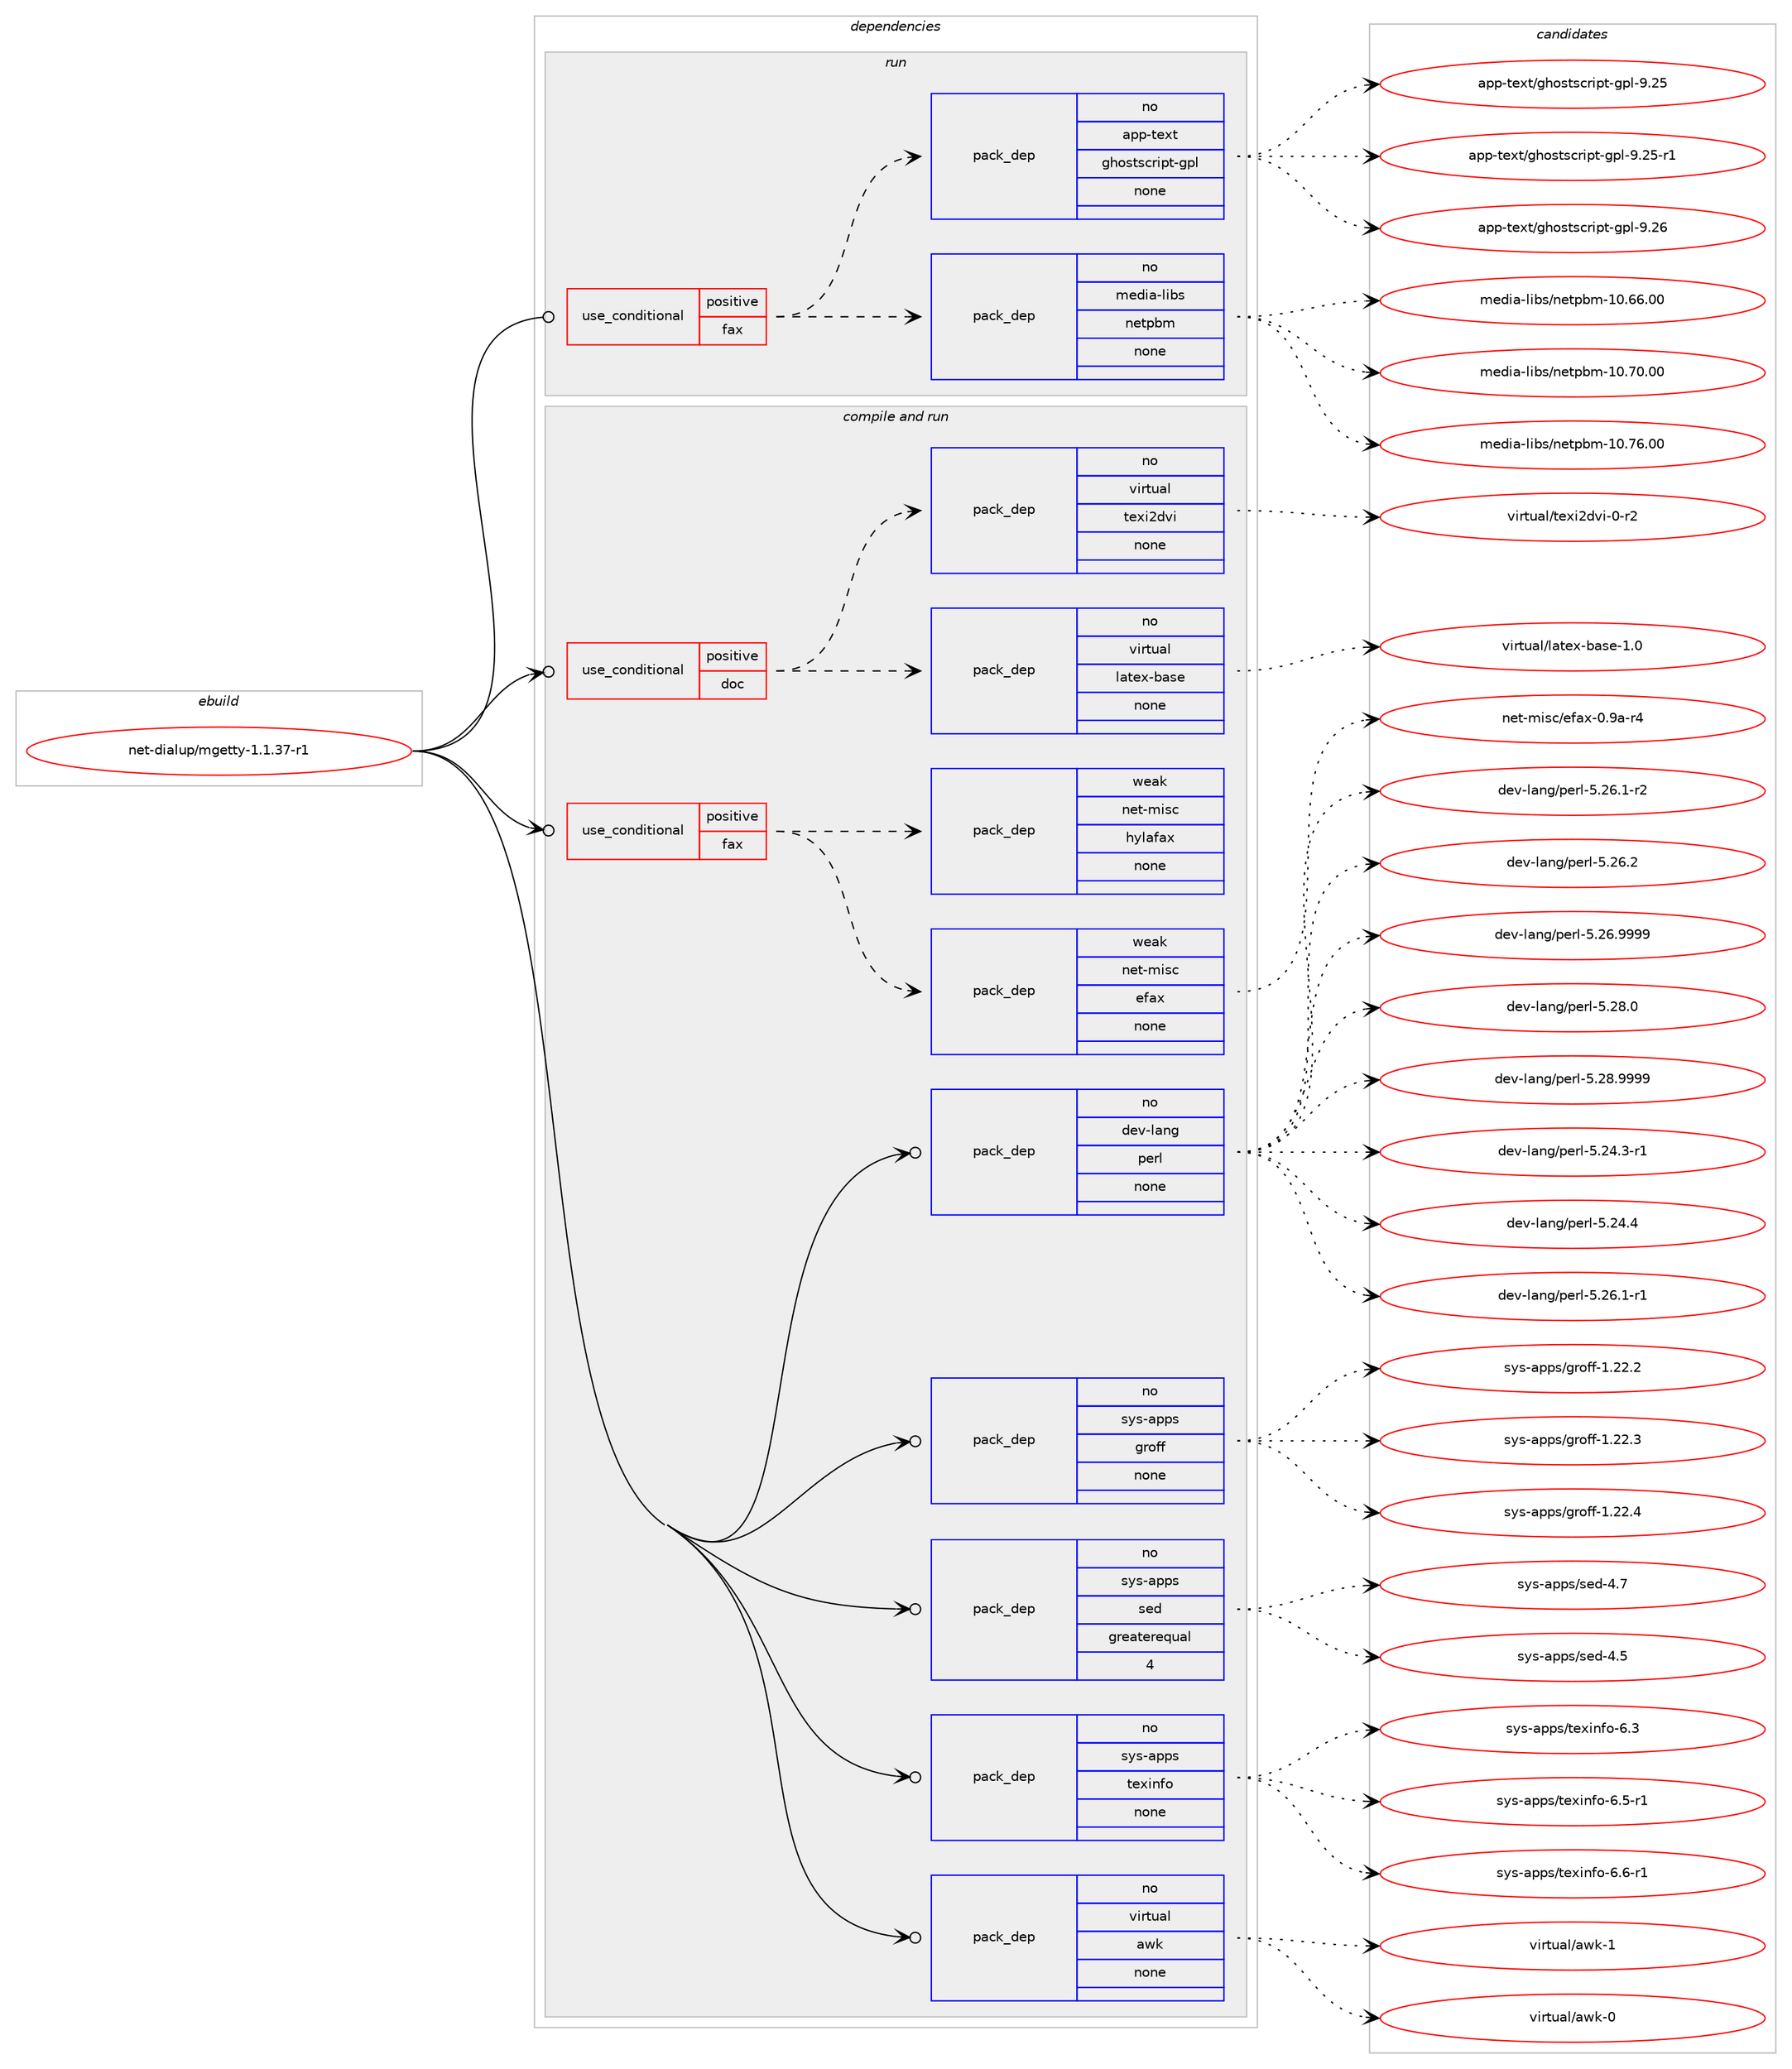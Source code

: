 digraph prolog {

# *************
# Graph options
# *************

newrank=true;
concentrate=true;
compound=true;
graph [rankdir=LR,fontname=Helvetica,fontsize=10,ranksep=1.5];#, ranksep=2.5, nodesep=0.2];
edge  [arrowhead=vee];
node  [fontname=Helvetica,fontsize=10];

# **********
# The ebuild
# **********

subgraph cluster_leftcol {
color=gray;
rank=same;
label=<<i>ebuild</i>>;
id [label="net-dialup/mgetty-1.1.37-r1", color=red, width=4, href="../net-dialup/mgetty-1.1.37-r1.svg"];
}

# ****************
# The dependencies
# ****************

subgraph cluster_midcol {
color=gray;
label=<<i>dependencies</i>>;
subgraph cluster_compile {
fillcolor="#eeeeee";
style=filled;
label=<<i>compile</i>>;
}
subgraph cluster_compileandrun {
fillcolor="#eeeeee";
style=filled;
label=<<i>compile and run</i>>;
subgraph cond443659 {
dependency1649924 [label=<<TABLE BORDER="0" CELLBORDER="1" CELLSPACING="0" CELLPADDING="4"><TR><TD ROWSPAN="3" CELLPADDING="10">use_conditional</TD></TR><TR><TD>positive</TD></TR><TR><TD>doc</TD></TR></TABLE>>, shape=none, color=red];
subgraph pack1179562 {
dependency1649925 [label=<<TABLE BORDER="0" CELLBORDER="1" CELLSPACING="0" CELLPADDING="4" WIDTH="220"><TR><TD ROWSPAN="6" CELLPADDING="30">pack_dep</TD></TR><TR><TD WIDTH="110">no</TD></TR><TR><TD>virtual</TD></TR><TR><TD>latex-base</TD></TR><TR><TD>none</TD></TR><TR><TD></TD></TR></TABLE>>, shape=none, color=blue];
}
dependency1649924:e -> dependency1649925:w [weight=20,style="dashed",arrowhead="vee"];
subgraph pack1179563 {
dependency1649926 [label=<<TABLE BORDER="0" CELLBORDER="1" CELLSPACING="0" CELLPADDING="4" WIDTH="220"><TR><TD ROWSPAN="6" CELLPADDING="30">pack_dep</TD></TR><TR><TD WIDTH="110">no</TD></TR><TR><TD>virtual</TD></TR><TR><TD>texi2dvi</TD></TR><TR><TD>none</TD></TR><TR><TD></TD></TR></TABLE>>, shape=none, color=blue];
}
dependency1649924:e -> dependency1649926:w [weight=20,style="dashed",arrowhead="vee"];
}
id:e -> dependency1649924:w [weight=20,style="solid",arrowhead="odotvee"];
subgraph cond443660 {
dependency1649927 [label=<<TABLE BORDER="0" CELLBORDER="1" CELLSPACING="0" CELLPADDING="4"><TR><TD ROWSPAN="3" CELLPADDING="10">use_conditional</TD></TR><TR><TD>positive</TD></TR><TR><TD>fax</TD></TR></TABLE>>, shape=none, color=red];
subgraph pack1179564 {
dependency1649928 [label=<<TABLE BORDER="0" CELLBORDER="1" CELLSPACING="0" CELLPADDING="4" WIDTH="220"><TR><TD ROWSPAN="6" CELLPADDING="30">pack_dep</TD></TR><TR><TD WIDTH="110">weak</TD></TR><TR><TD>net-misc</TD></TR><TR><TD>efax</TD></TR><TR><TD>none</TD></TR><TR><TD></TD></TR></TABLE>>, shape=none, color=blue];
}
dependency1649927:e -> dependency1649928:w [weight=20,style="dashed",arrowhead="vee"];
subgraph pack1179565 {
dependency1649929 [label=<<TABLE BORDER="0" CELLBORDER="1" CELLSPACING="0" CELLPADDING="4" WIDTH="220"><TR><TD ROWSPAN="6" CELLPADDING="30">pack_dep</TD></TR><TR><TD WIDTH="110">weak</TD></TR><TR><TD>net-misc</TD></TR><TR><TD>hylafax</TD></TR><TR><TD>none</TD></TR><TR><TD></TD></TR></TABLE>>, shape=none, color=blue];
}
dependency1649927:e -> dependency1649929:w [weight=20,style="dashed",arrowhead="vee"];
}
id:e -> dependency1649927:w [weight=20,style="solid",arrowhead="odotvee"];
subgraph pack1179566 {
dependency1649930 [label=<<TABLE BORDER="0" CELLBORDER="1" CELLSPACING="0" CELLPADDING="4" WIDTH="220"><TR><TD ROWSPAN="6" CELLPADDING="30">pack_dep</TD></TR><TR><TD WIDTH="110">no</TD></TR><TR><TD>dev-lang</TD></TR><TR><TD>perl</TD></TR><TR><TD>none</TD></TR><TR><TD></TD></TR></TABLE>>, shape=none, color=blue];
}
id:e -> dependency1649930:w [weight=20,style="solid",arrowhead="odotvee"];
subgraph pack1179567 {
dependency1649931 [label=<<TABLE BORDER="0" CELLBORDER="1" CELLSPACING="0" CELLPADDING="4" WIDTH="220"><TR><TD ROWSPAN="6" CELLPADDING="30">pack_dep</TD></TR><TR><TD WIDTH="110">no</TD></TR><TR><TD>sys-apps</TD></TR><TR><TD>groff</TD></TR><TR><TD>none</TD></TR><TR><TD></TD></TR></TABLE>>, shape=none, color=blue];
}
id:e -> dependency1649931:w [weight=20,style="solid",arrowhead="odotvee"];
subgraph pack1179568 {
dependency1649932 [label=<<TABLE BORDER="0" CELLBORDER="1" CELLSPACING="0" CELLPADDING="4" WIDTH="220"><TR><TD ROWSPAN="6" CELLPADDING="30">pack_dep</TD></TR><TR><TD WIDTH="110">no</TD></TR><TR><TD>sys-apps</TD></TR><TR><TD>sed</TD></TR><TR><TD>greaterequal</TD></TR><TR><TD>4</TD></TR></TABLE>>, shape=none, color=blue];
}
id:e -> dependency1649932:w [weight=20,style="solid",arrowhead="odotvee"];
subgraph pack1179569 {
dependency1649933 [label=<<TABLE BORDER="0" CELLBORDER="1" CELLSPACING="0" CELLPADDING="4" WIDTH="220"><TR><TD ROWSPAN="6" CELLPADDING="30">pack_dep</TD></TR><TR><TD WIDTH="110">no</TD></TR><TR><TD>sys-apps</TD></TR><TR><TD>texinfo</TD></TR><TR><TD>none</TD></TR><TR><TD></TD></TR></TABLE>>, shape=none, color=blue];
}
id:e -> dependency1649933:w [weight=20,style="solid",arrowhead="odotvee"];
subgraph pack1179570 {
dependency1649934 [label=<<TABLE BORDER="0" CELLBORDER="1" CELLSPACING="0" CELLPADDING="4" WIDTH="220"><TR><TD ROWSPAN="6" CELLPADDING="30">pack_dep</TD></TR><TR><TD WIDTH="110">no</TD></TR><TR><TD>virtual</TD></TR><TR><TD>awk</TD></TR><TR><TD>none</TD></TR><TR><TD></TD></TR></TABLE>>, shape=none, color=blue];
}
id:e -> dependency1649934:w [weight=20,style="solid",arrowhead="odotvee"];
}
subgraph cluster_run {
fillcolor="#eeeeee";
style=filled;
label=<<i>run</i>>;
subgraph cond443661 {
dependency1649935 [label=<<TABLE BORDER="0" CELLBORDER="1" CELLSPACING="0" CELLPADDING="4"><TR><TD ROWSPAN="3" CELLPADDING="10">use_conditional</TD></TR><TR><TD>positive</TD></TR><TR><TD>fax</TD></TR></TABLE>>, shape=none, color=red];
subgraph pack1179571 {
dependency1649936 [label=<<TABLE BORDER="0" CELLBORDER="1" CELLSPACING="0" CELLPADDING="4" WIDTH="220"><TR><TD ROWSPAN="6" CELLPADDING="30">pack_dep</TD></TR><TR><TD WIDTH="110">no</TD></TR><TR><TD>media-libs</TD></TR><TR><TD>netpbm</TD></TR><TR><TD>none</TD></TR><TR><TD></TD></TR></TABLE>>, shape=none, color=blue];
}
dependency1649935:e -> dependency1649936:w [weight=20,style="dashed",arrowhead="vee"];
subgraph pack1179572 {
dependency1649937 [label=<<TABLE BORDER="0" CELLBORDER="1" CELLSPACING="0" CELLPADDING="4" WIDTH="220"><TR><TD ROWSPAN="6" CELLPADDING="30">pack_dep</TD></TR><TR><TD WIDTH="110">no</TD></TR><TR><TD>app-text</TD></TR><TR><TD>ghostscript-gpl</TD></TR><TR><TD>none</TD></TR><TR><TD></TD></TR></TABLE>>, shape=none, color=blue];
}
dependency1649935:e -> dependency1649937:w [weight=20,style="dashed",arrowhead="vee"];
}
id:e -> dependency1649935:w [weight=20,style="solid",arrowhead="odot"];
}
}

# **************
# The candidates
# **************

subgraph cluster_choices {
rank=same;
color=gray;
label=<<i>candidates</i>>;

subgraph choice1179562 {
color=black;
nodesep=1;
choice11810511411611797108471089711610112045989711510145494648 [label="virtual/latex-base-1.0", color=red, width=4,href="../virtual/latex-base-1.0.svg"];
dependency1649925:e -> choice11810511411611797108471089711610112045989711510145494648:w [style=dotted,weight="100"];
}
subgraph choice1179563 {
color=black;
nodesep=1;
choice11810511411611797108471161011201055010011810545484511450 [label="virtual/texi2dvi-0-r2", color=red, width=4,href="../virtual/texi2dvi-0-r2.svg"];
dependency1649926:e -> choice11810511411611797108471161011201055010011810545484511450:w [style=dotted,weight="100"];
}
subgraph choice1179564 {
color=black;
nodesep=1;
choice1101011164510910511599471011029712045484657974511452 [label="net-misc/efax-0.9a-r4", color=red, width=4,href="../net-misc/efax-0.9a-r4.svg"];
dependency1649928:e -> choice1101011164510910511599471011029712045484657974511452:w [style=dotted,weight="100"];
}
subgraph choice1179565 {
color=black;
nodesep=1;
}
subgraph choice1179566 {
color=black;
nodesep=1;
choice100101118451089711010347112101114108455346505246514511449 [label="dev-lang/perl-5.24.3-r1", color=red, width=4,href="../dev-lang/perl-5.24.3-r1.svg"];
choice10010111845108971101034711210111410845534650524652 [label="dev-lang/perl-5.24.4", color=red, width=4,href="../dev-lang/perl-5.24.4.svg"];
choice100101118451089711010347112101114108455346505446494511449 [label="dev-lang/perl-5.26.1-r1", color=red, width=4,href="../dev-lang/perl-5.26.1-r1.svg"];
choice100101118451089711010347112101114108455346505446494511450 [label="dev-lang/perl-5.26.1-r2", color=red, width=4,href="../dev-lang/perl-5.26.1-r2.svg"];
choice10010111845108971101034711210111410845534650544650 [label="dev-lang/perl-5.26.2", color=red, width=4,href="../dev-lang/perl-5.26.2.svg"];
choice10010111845108971101034711210111410845534650544657575757 [label="dev-lang/perl-5.26.9999", color=red, width=4,href="../dev-lang/perl-5.26.9999.svg"];
choice10010111845108971101034711210111410845534650564648 [label="dev-lang/perl-5.28.0", color=red, width=4,href="../dev-lang/perl-5.28.0.svg"];
choice10010111845108971101034711210111410845534650564657575757 [label="dev-lang/perl-5.28.9999", color=red, width=4,href="../dev-lang/perl-5.28.9999.svg"];
dependency1649930:e -> choice100101118451089711010347112101114108455346505246514511449:w [style=dotted,weight="100"];
dependency1649930:e -> choice10010111845108971101034711210111410845534650524652:w [style=dotted,weight="100"];
dependency1649930:e -> choice100101118451089711010347112101114108455346505446494511449:w [style=dotted,weight="100"];
dependency1649930:e -> choice100101118451089711010347112101114108455346505446494511450:w [style=dotted,weight="100"];
dependency1649930:e -> choice10010111845108971101034711210111410845534650544650:w [style=dotted,weight="100"];
dependency1649930:e -> choice10010111845108971101034711210111410845534650544657575757:w [style=dotted,weight="100"];
dependency1649930:e -> choice10010111845108971101034711210111410845534650564648:w [style=dotted,weight="100"];
dependency1649930:e -> choice10010111845108971101034711210111410845534650564657575757:w [style=dotted,weight="100"];
}
subgraph choice1179567 {
color=black;
nodesep=1;
choice11512111545971121121154710311411110210245494650504650 [label="sys-apps/groff-1.22.2", color=red, width=4,href="../sys-apps/groff-1.22.2.svg"];
choice11512111545971121121154710311411110210245494650504651 [label="sys-apps/groff-1.22.3", color=red, width=4,href="../sys-apps/groff-1.22.3.svg"];
choice11512111545971121121154710311411110210245494650504652 [label="sys-apps/groff-1.22.4", color=red, width=4,href="../sys-apps/groff-1.22.4.svg"];
dependency1649931:e -> choice11512111545971121121154710311411110210245494650504650:w [style=dotted,weight="100"];
dependency1649931:e -> choice11512111545971121121154710311411110210245494650504651:w [style=dotted,weight="100"];
dependency1649931:e -> choice11512111545971121121154710311411110210245494650504652:w [style=dotted,weight="100"];
}
subgraph choice1179568 {
color=black;
nodesep=1;
choice11512111545971121121154711510110045524653 [label="sys-apps/sed-4.5", color=red, width=4,href="../sys-apps/sed-4.5.svg"];
choice11512111545971121121154711510110045524655 [label="sys-apps/sed-4.7", color=red, width=4,href="../sys-apps/sed-4.7.svg"];
dependency1649932:e -> choice11512111545971121121154711510110045524653:w [style=dotted,weight="100"];
dependency1649932:e -> choice11512111545971121121154711510110045524655:w [style=dotted,weight="100"];
}
subgraph choice1179569 {
color=black;
nodesep=1;
choice11512111545971121121154711610112010511010211145544651 [label="sys-apps/texinfo-6.3", color=red, width=4,href="../sys-apps/texinfo-6.3.svg"];
choice115121115459711211211547116101120105110102111455446534511449 [label="sys-apps/texinfo-6.5-r1", color=red, width=4,href="../sys-apps/texinfo-6.5-r1.svg"];
choice115121115459711211211547116101120105110102111455446544511449 [label="sys-apps/texinfo-6.6-r1", color=red, width=4,href="../sys-apps/texinfo-6.6-r1.svg"];
dependency1649933:e -> choice11512111545971121121154711610112010511010211145544651:w [style=dotted,weight="100"];
dependency1649933:e -> choice115121115459711211211547116101120105110102111455446534511449:w [style=dotted,weight="100"];
dependency1649933:e -> choice115121115459711211211547116101120105110102111455446544511449:w [style=dotted,weight="100"];
}
subgraph choice1179570 {
color=black;
nodesep=1;
choice1181051141161179710847971191074548 [label="virtual/awk-0", color=red, width=4,href="../virtual/awk-0.svg"];
choice1181051141161179710847971191074549 [label="virtual/awk-1", color=red, width=4,href="../virtual/awk-1.svg"];
dependency1649934:e -> choice1181051141161179710847971191074548:w [style=dotted,weight="100"];
dependency1649934:e -> choice1181051141161179710847971191074549:w [style=dotted,weight="100"];
}
subgraph choice1179571 {
color=black;
nodesep=1;
choice1091011001059745108105981154711010111611298109454948465454464848 [label="media-libs/netpbm-10.66.00", color=red, width=4,href="../media-libs/netpbm-10.66.00.svg"];
choice1091011001059745108105981154711010111611298109454948465548464848 [label="media-libs/netpbm-10.70.00", color=red, width=4,href="../media-libs/netpbm-10.70.00.svg"];
choice1091011001059745108105981154711010111611298109454948465554464848 [label="media-libs/netpbm-10.76.00", color=red, width=4,href="../media-libs/netpbm-10.76.00.svg"];
dependency1649936:e -> choice1091011001059745108105981154711010111611298109454948465454464848:w [style=dotted,weight="100"];
dependency1649936:e -> choice1091011001059745108105981154711010111611298109454948465548464848:w [style=dotted,weight="100"];
dependency1649936:e -> choice1091011001059745108105981154711010111611298109454948465554464848:w [style=dotted,weight="100"];
}
subgraph choice1179572 {
color=black;
nodesep=1;
choice97112112451161011201164710310411111511611599114105112116451031121084557465053 [label="app-text/ghostscript-gpl-9.25", color=red, width=4,href="../app-text/ghostscript-gpl-9.25.svg"];
choice971121124511610112011647103104111115116115991141051121164510311210845574650534511449 [label="app-text/ghostscript-gpl-9.25-r1", color=red, width=4,href="../app-text/ghostscript-gpl-9.25-r1.svg"];
choice97112112451161011201164710310411111511611599114105112116451031121084557465054 [label="app-text/ghostscript-gpl-9.26", color=red, width=4,href="../app-text/ghostscript-gpl-9.26.svg"];
dependency1649937:e -> choice97112112451161011201164710310411111511611599114105112116451031121084557465053:w [style=dotted,weight="100"];
dependency1649937:e -> choice971121124511610112011647103104111115116115991141051121164510311210845574650534511449:w [style=dotted,weight="100"];
dependency1649937:e -> choice97112112451161011201164710310411111511611599114105112116451031121084557465054:w [style=dotted,weight="100"];
}
}

}
